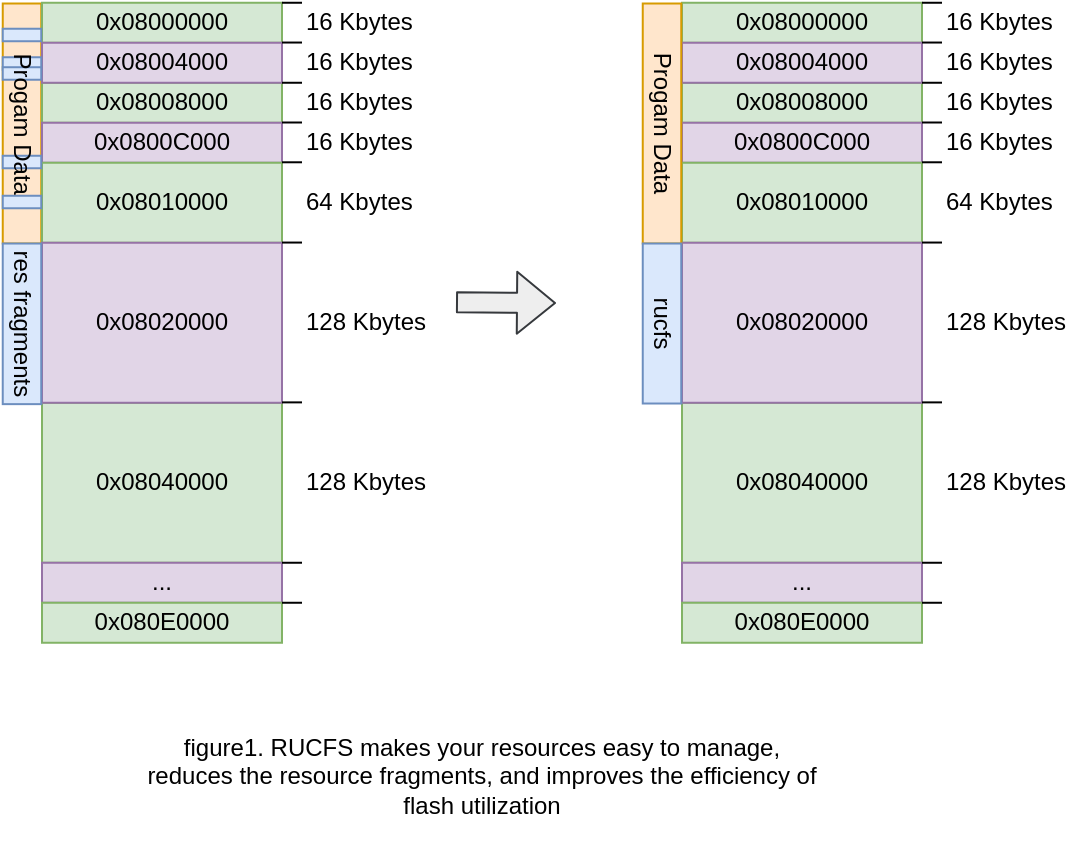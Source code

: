 <mxfile version="14.1.8" type="device"><diagram id="dPW_VEQWd1ToYqBqaBXm" name="Page-1"><mxGraphModel dx="833" dy="632" grid="1" gridSize="10" guides="1" tooltips="1" connect="0" arrows="1" fold="1" page="1" pageScale="1" pageWidth="583" pageHeight="413" math="0" shadow="0"><root><mxCell id="0"/><mxCell id="1" parent="0"/><mxCell id="cApKpZn_BZcvWBGDJMRW-71" value="" style="rounded=0;whiteSpace=wrap;html=1;shadow=0;strokeWidth=1;fillColor=#ffe6cc;align=center;strokeColor=#d79b00;rotation=90;" vertex="1" parent="1"><mxGeometry x="-10" y="91.13" width="120" height="19.25" as="geometry"/></mxCell><mxCell id="cApKpZn_BZcvWBGDJMRW-2" value="0x08000000" style="rounded=0;whiteSpace=wrap;html=1;fillColor=#d5e8d4;strokeColor=#82b366;" vertex="1" parent="1"><mxGeometry x="380" y="40.38" width="120" height="20" as="geometry"/></mxCell><mxCell id="cApKpZn_BZcvWBGDJMRW-3" value="0x08008000" style="rounded=0;whiteSpace=wrap;html=1;fillColor=#d5e8d4;strokeColor=#82b366;" vertex="1" parent="1"><mxGeometry x="380" y="80.38" width="120" height="20" as="geometry"/></mxCell><mxCell id="cApKpZn_BZcvWBGDJMRW-4" value="0x08004000" style="rounded=0;whiteSpace=wrap;html=1;fillColor=#e1d5e7;strokeColor=#9673a6;" vertex="1" parent="1"><mxGeometry x="380" y="60.38" width="120" height="20" as="geometry"/></mxCell><mxCell id="cApKpZn_BZcvWBGDJMRW-5" value="0x0800C000" style="rounded=0;whiteSpace=wrap;html=1;fillColor=#e1d5e7;strokeColor=#9673a6;" vertex="1" parent="1"><mxGeometry x="380" y="100.38" width="120" height="20" as="geometry"/></mxCell><mxCell id="cApKpZn_BZcvWBGDJMRW-6" value="0x08010000" style="rounded=0;whiteSpace=wrap;html=1;fillColor=#d5e8d4;strokeColor=#82b366;" vertex="1" parent="1"><mxGeometry x="380" y="120.38" width="120" height="40" as="geometry"/></mxCell><mxCell id="cApKpZn_BZcvWBGDJMRW-7" value="0x08040000" style="rounded=0;whiteSpace=wrap;html=1;fillColor=#d5e8d4;strokeColor=#82b366;" vertex="1" parent="1"><mxGeometry x="380" y="240.38" width="120" height="80" as="geometry"/></mxCell><mxCell id="cApKpZn_BZcvWBGDJMRW-8" value="0x08020000" style="rounded=0;whiteSpace=wrap;html=1;fillColor=#e1d5e7;strokeColor=#9673a6;" vertex="1" parent="1"><mxGeometry x="380" y="160.38" width="120" height="80" as="geometry"/></mxCell><mxCell id="cApKpZn_BZcvWBGDJMRW-9" value="..." style="rounded=0;whiteSpace=wrap;html=1;fillColor=#e1d5e7;strokeColor=#9673a6;" vertex="1" parent="1"><mxGeometry x="380" y="320.38" width="120" height="20" as="geometry"/></mxCell><mxCell id="cApKpZn_BZcvWBGDJMRW-10" value="0x080E0000" style="rounded=0;whiteSpace=wrap;html=1;fillColor=#d5e8d4;strokeColor=#82b366;" vertex="1" parent="1"><mxGeometry x="380" y="340.38" width="120" height="20" as="geometry"/></mxCell><mxCell id="cApKpZn_BZcvWBGDJMRW-15" value="64 Kbytes" style="text;html=1;strokeColor=none;fillColor=none;align=left;verticalAlign=middle;whiteSpace=wrap;rounded=0;" vertex="1" parent="1"><mxGeometry x="510" y="130.38" width="70" height="20" as="geometry"/></mxCell><mxCell id="cApKpZn_BZcvWBGDJMRW-16" value="16 Kbytes" style="text;html=1;strokeColor=none;fillColor=none;align=left;verticalAlign=middle;whiteSpace=wrap;rounded=0;" vertex="1" parent="1"><mxGeometry x="510" y="40.38" width="70" height="20" as="geometry"/></mxCell><mxCell id="cApKpZn_BZcvWBGDJMRW-20" value="16 Kbytes" style="text;html=1;strokeColor=none;fillColor=none;align=left;verticalAlign=middle;whiteSpace=wrap;rounded=0;" vertex="1" parent="1"><mxGeometry x="510" y="60.38" width="70" height="20" as="geometry"/></mxCell><mxCell id="cApKpZn_BZcvWBGDJMRW-21" value="16 Kbytes" style="text;html=1;strokeColor=none;fillColor=none;align=left;verticalAlign=middle;whiteSpace=wrap;rounded=0;" vertex="1" parent="1"><mxGeometry x="510" y="80.38" width="70" height="20" as="geometry"/></mxCell><mxCell id="cApKpZn_BZcvWBGDJMRW-22" value="16 Kbytes" style="text;html=1;strokeColor=none;fillColor=none;align=left;verticalAlign=middle;whiteSpace=wrap;rounded=0;" vertex="1" parent="1"><mxGeometry x="510" y="100.38" width="70" height="20" as="geometry"/></mxCell><mxCell id="cApKpZn_BZcvWBGDJMRW-23" value="128 Kbytes" style="text;html=1;strokeColor=none;fillColor=none;align=left;verticalAlign=middle;whiteSpace=wrap;rounded=0;" vertex="1" parent="1"><mxGeometry x="510" y="190.38" width="70" height="20" as="geometry"/></mxCell><mxCell id="cApKpZn_BZcvWBGDJMRW-24" value="128 Kbytes" style="text;html=1;strokeColor=none;fillColor=none;align=left;verticalAlign=middle;whiteSpace=wrap;rounded=0;" vertex="1" parent="1"><mxGeometry x="510" y="270.38" width="70" height="20" as="geometry"/></mxCell><mxCell id="cApKpZn_BZcvWBGDJMRW-30" value="" style="endArrow=none;html=1;" edge="1" parent="1"><mxGeometry width="50" height="50" relative="1" as="geometry"><mxPoint x="500" y="40.38" as="sourcePoint"/><mxPoint x="510" y="40.38" as="targetPoint"/></mxGeometry></mxCell><mxCell id="cApKpZn_BZcvWBGDJMRW-31" value="" style="endArrow=none;html=1;" edge="1" parent="1"><mxGeometry width="50" height="50" relative="1" as="geometry"><mxPoint x="500" y="60.27" as="sourcePoint"/><mxPoint x="510" y="60.27" as="targetPoint"/></mxGeometry></mxCell><mxCell id="cApKpZn_BZcvWBGDJMRW-32" value="" style="endArrow=none;html=1;" edge="1" parent="1"><mxGeometry width="50" height="50" relative="1" as="geometry"><mxPoint x="500" y="80.38" as="sourcePoint"/><mxPoint x="510" y="80.38" as="targetPoint"/></mxGeometry></mxCell><mxCell id="cApKpZn_BZcvWBGDJMRW-33" value="" style="endArrow=none;html=1;" edge="1" parent="1"><mxGeometry width="50" height="50" relative="1" as="geometry"><mxPoint x="500" y="100.25" as="sourcePoint"/><mxPoint x="510" y="100.25" as="targetPoint"/></mxGeometry></mxCell><mxCell id="cApKpZn_BZcvWBGDJMRW-34" value="" style="endArrow=none;html=1;" edge="1" parent="1"><mxGeometry width="50" height="50" relative="1" as="geometry"><mxPoint x="500" y="120.14" as="sourcePoint"/><mxPoint x="510" y="120.14" as="targetPoint"/></mxGeometry></mxCell><mxCell id="cApKpZn_BZcvWBGDJMRW-35" value="" style="endArrow=none;html=1;" edge="1" parent="1"><mxGeometry width="50" height="50" relative="1" as="geometry"><mxPoint x="500" y="160.27" as="sourcePoint"/><mxPoint x="510" y="160.27" as="targetPoint"/></mxGeometry></mxCell><mxCell id="cApKpZn_BZcvWBGDJMRW-39" value="" style="endArrow=none;html=1;" edge="1" parent="1"><mxGeometry width="50" height="50" relative="1" as="geometry"><mxPoint x="500" y="240.19" as="sourcePoint"/><mxPoint x="510" y="240.19" as="targetPoint"/></mxGeometry></mxCell><mxCell id="cApKpZn_BZcvWBGDJMRW-40" value="" style="endArrow=none;html=1;" edge="1" parent="1"><mxGeometry width="50" height="50" relative="1" as="geometry"><mxPoint x="500" y="320.38" as="sourcePoint"/><mxPoint x="510" y="320.38" as="targetPoint"/></mxGeometry></mxCell><mxCell id="cApKpZn_BZcvWBGDJMRW-41" value="" style="endArrow=none;html=1;" edge="1" parent="1"><mxGeometry width="50" height="50" relative="1" as="geometry"><mxPoint x="500" y="340.38" as="sourcePoint"/><mxPoint x="510" y="340.38" as="targetPoint"/></mxGeometry></mxCell><mxCell id="cApKpZn_BZcvWBGDJMRW-44" value="Progam Data" style="rounded=0;whiteSpace=wrap;html=1;shadow=0;strokeWidth=1;fillColor=#ffe6cc;align=center;strokeColor=#d79b00;rotation=90;" vertex="1" parent="1"><mxGeometry x="310" y="91.13" width="120" height="19.25" as="geometry"/></mxCell><mxCell id="cApKpZn_BZcvWBGDJMRW-45" value="rucfs" style="rounded=0;whiteSpace=wrap;html=1;shadow=0;strokeWidth=1;fillColor=#dae8fc;align=center;strokeColor=#6c8ebf;rotation=90;" vertex="1" parent="1"><mxGeometry x="330" y="191.13" width="80" height="19.25" as="geometry"/></mxCell><mxCell id="cApKpZn_BZcvWBGDJMRW-46" value="0x08000000" style="rounded=0;whiteSpace=wrap;html=1;fillColor=#d5e8d4;strokeColor=#82b366;" vertex="1" parent="1"><mxGeometry x="60" y="40.38" width="120" height="20" as="geometry"/></mxCell><mxCell id="cApKpZn_BZcvWBGDJMRW-47" value="0x08008000" style="rounded=0;whiteSpace=wrap;html=1;fillColor=#d5e8d4;strokeColor=#82b366;" vertex="1" parent="1"><mxGeometry x="60" y="80.38" width="120" height="20" as="geometry"/></mxCell><mxCell id="cApKpZn_BZcvWBGDJMRW-48" value="0x08004000" style="rounded=0;whiteSpace=wrap;html=1;fillColor=#e1d5e7;strokeColor=#9673a6;" vertex="1" parent="1"><mxGeometry x="60" y="60.38" width="120" height="20" as="geometry"/></mxCell><mxCell id="cApKpZn_BZcvWBGDJMRW-49" value="0x0800C000" style="rounded=0;whiteSpace=wrap;html=1;fillColor=#e1d5e7;strokeColor=#9673a6;" vertex="1" parent="1"><mxGeometry x="60" y="100.38" width="120" height="20" as="geometry"/></mxCell><mxCell id="cApKpZn_BZcvWBGDJMRW-50" value="0x08010000" style="rounded=0;whiteSpace=wrap;html=1;fillColor=#d5e8d4;strokeColor=#82b366;" vertex="1" parent="1"><mxGeometry x="60" y="120.38" width="120" height="40" as="geometry"/></mxCell><mxCell id="cApKpZn_BZcvWBGDJMRW-51" value="0x08040000" style="rounded=0;whiteSpace=wrap;html=1;fillColor=#d5e8d4;strokeColor=#82b366;" vertex="1" parent="1"><mxGeometry x="60" y="240.38" width="120" height="80" as="geometry"/></mxCell><mxCell id="cApKpZn_BZcvWBGDJMRW-52" value="0x08020000" style="rounded=0;whiteSpace=wrap;html=1;fillColor=#e1d5e7;strokeColor=#9673a6;" vertex="1" parent="1"><mxGeometry x="60" y="160.38" width="120" height="80" as="geometry"/></mxCell><mxCell id="cApKpZn_BZcvWBGDJMRW-53" value="..." style="rounded=0;whiteSpace=wrap;html=1;fillColor=#e1d5e7;strokeColor=#9673a6;" vertex="1" parent="1"><mxGeometry x="60" y="320.38" width="120" height="20" as="geometry"/></mxCell><mxCell id="cApKpZn_BZcvWBGDJMRW-54" value="0x080E0000" style="rounded=0;whiteSpace=wrap;html=1;fillColor=#d5e8d4;strokeColor=#82b366;" vertex="1" parent="1"><mxGeometry x="60" y="340.38" width="120" height="20" as="geometry"/></mxCell><mxCell id="cApKpZn_BZcvWBGDJMRW-55" value="64 Kbytes" style="text;html=1;strokeColor=none;fillColor=none;align=left;verticalAlign=middle;whiteSpace=wrap;rounded=0;" vertex="1" parent="1"><mxGeometry x="190" y="130.38" width="70" height="20" as="geometry"/></mxCell><mxCell id="cApKpZn_BZcvWBGDJMRW-56" value="16 Kbytes" style="text;html=1;strokeColor=none;fillColor=none;align=left;verticalAlign=middle;whiteSpace=wrap;rounded=0;" vertex="1" parent="1"><mxGeometry x="190" y="40.38" width="70" height="20" as="geometry"/></mxCell><mxCell id="cApKpZn_BZcvWBGDJMRW-57" value="16 Kbytes" style="text;html=1;strokeColor=none;fillColor=none;align=left;verticalAlign=middle;whiteSpace=wrap;rounded=0;" vertex="1" parent="1"><mxGeometry x="190" y="60.38" width="70" height="20" as="geometry"/></mxCell><mxCell id="cApKpZn_BZcvWBGDJMRW-58" value="16 Kbytes" style="text;html=1;strokeColor=none;fillColor=none;align=left;verticalAlign=middle;whiteSpace=wrap;rounded=0;" vertex="1" parent="1"><mxGeometry x="190" y="80.38" width="70" height="20" as="geometry"/></mxCell><mxCell id="cApKpZn_BZcvWBGDJMRW-59" value="16 Kbytes" style="text;html=1;strokeColor=none;fillColor=none;align=left;verticalAlign=middle;whiteSpace=wrap;rounded=0;" vertex="1" parent="1"><mxGeometry x="190" y="100.38" width="70" height="20" as="geometry"/></mxCell><mxCell id="cApKpZn_BZcvWBGDJMRW-60" value="128 Kbytes" style="text;html=1;strokeColor=none;fillColor=none;align=left;verticalAlign=middle;whiteSpace=wrap;rounded=0;" vertex="1" parent="1"><mxGeometry x="190" y="190.38" width="70" height="20" as="geometry"/></mxCell><mxCell id="cApKpZn_BZcvWBGDJMRW-61" value="128 Kbytes" style="text;html=1;strokeColor=none;fillColor=none;align=left;verticalAlign=middle;whiteSpace=wrap;rounded=0;" vertex="1" parent="1"><mxGeometry x="190" y="270.38" width="70" height="20" as="geometry"/></mxCell><mxCell id="cApKpZn_BZcvWBGDJMRW-62" value="" style="endArrow=none;html=1;" edge="1" parent="1"><mxGeometry width="50" height="50" relative="1" as="geometry"><mxPoint x="180" y="40.38" as="sourcePoint"/><mxPoint x="190" y="40.38" as="targetPoint"/></mxGeometry></mxCell><mxCell id="cApKpZn_BZcvWBGDJMRW-63" value="" style="endArrow=none;html=1;" edge="1" parent="1"><mxGeometry width="50" height="50" relative="1" as="geometry"><mxPoint x="180" y="60.27" as="sourcePoint"/><mxPoint x="190" y="60.27" as="targetPoint"/></mxGeometry></mxCell><mxCell id="cApKpZn_BZcvWBGDJMRW-64" value="" style="endArrow=none;html=1;" edge="1" parent="1"><mxGeometry width="50" height="50" relative="1" as="geometry"><mxPoint x="180" y="80.38" as="sourcePoint"/><mxPoint x="190" y="80.38" as="targetPoint"/></mxGeometry></mxCell><mxCell id="cApKpZn_BZcvWBGDJMRW-65" value="" style="endArrow=none;html=1;" edge="1" parent="1"><mxGeometry width="50" height="50" relative="1" as="geometry"><mxPoint x="180" y="100.25" as="sourcePoint"/><mxPoint x="190" y="100.25" as="targetPoint"/></mxGeometry></mxCell><mxCell id="cApKpZn_BZcvWBGDJMRW-66" value="" style="endArrow=none;html=1;" edge="1" parent="1"><mxGeometry width="50" height="50" relative="1" as="geometry"><mxPoint x="180" y="120.14" as="sourcePoint"/><mxPoint x="190" y="120.14" as="targetPoint"/></mxGeometry></mxCell><mxCell id="cApKpZn_BZcvWBGDJMRW-67" value="" style="endArrow=none;html=1;" edge="1" parent="1"><mxGeometry width="50" height="50" relative="1" as="geometry"><mxPoint x="180" y="160.27" as="sourcePoint"/><mxPoint x="190" y="160.27" as="targetPoint"/></mxGeometry></mxCell><mxCell id="cApKpZn_BZcvWBGDJMRW-68" value="" style="endArrow=none;html=1;" edge="1" parent="1"><mxGeometry width="50" height="50" relative="1" as="geometry"><mxPoint x="180" y="240.19" as="sourcePoint"/><mxPoint x="190" y="240.19" as="targetPoint"/></mxGeometry></mxCell><mxCell id="cApKpZn_BZcvWBGDJMRW-69" value="" style="endArrow=none;html=1;" edge="1" parent="1"><mxGeometry width="50" height="50" relative="1" as="geometry"><mxPoint x="180" y="320.38" as="sourcePoint"/><mxPoint x="190" y="320.38" as="targetPoint"/></mxGeometry></mxCell><mxCell id="cApKpZn_BZcvWBGDJMRW-70" value="" style="endArrow=none;html=1;" edge="1" parent="1"><mxGeometry width="50" height="50" relative="1" as="geometry"><mxPoint x="180" y="340.38" as="sourcePoint"/><mxPoint x="190" y="340.38" as="targetPoint"/></mxGeometry></mxCell><mxCell id="cApKpZn_BZcvWBGDJMRW-72" value="res fragments" style="rounded=0;whiteSpace=wrap;html=1;shadow=0;strokeWidth=1;fillColor=#dae8fc;align=center;strokeColor=#6c8ebf;rotation=90;" vertex="1" parent="1"><mxGeometry x="9.84" y="191.29" width="80.31" height="19.25" as="geometry"/></mxCell><mxCell id="cApKpZn_BZcvWBGDJMRW-75" value="" style="rounded=0;whiteSpace=wrap;html=1;shadow=0;strokeWidth=1;fillColor=#dae8fc;align=center;strokeColor=#6c8ebf;rotation=90;" vertex="1" parent="1"><mxGeometry x="46.88" y="46.87" width="6.25" height="19.25" as="geometry"/></mxCell><mxCell id="cApKpZn_BZcvWBGDJMRW-76" value="" style="rounded=0;whiteSpace=wrap;html=1;shadow=0;strokeWidth=1;fillColor=#dae8fc;align=center;strokeColor=#6c8ebf;rotation=90;" vertex="1" parent="1"><mxGeometry x="46.88" y="61.13" width="6.25" height="19.25" as="geometry"/></mxCell><mxCell id="cApKpZn_BZcvWBGDJMRW-77" value="" style="rounded=0;whiteSpace=wrap;html=1;shadow=0;strokeWidth=1;fillColor=#dae8fc;align=center;strokeColor=#6c8ebf;rotation=90;" vertex="1" parent="1"><mxGeometry x="46.87" y="66.12" width="6.25" height="19.25" as="geometry"/></mxCell><mxCell id="cApKpZn_BZcvWBGDJMRW-78" value="" style="rounded=0;whiteSpace=wrap;html=1;shadow=0;strokeWidth=1;fillColor=#dae8fc;align=center;strokeColor=#6c8ebf;rotation=90;" vertex="1" parent="1"><mxGeometry x="46.87" y="110.38" width="6.25" height="19.25" as="geometry"/></mxCell><mxCell id="cApKpZn_BZcvWBGDJMRW-79" value="" style="rounded=0;whiteSpace=wrap;html=1;shadow=0;strokeWidth=1;fillColor=#dae8fc;align=center;strokeColor=#6c8ebf;rotation=90;" vertex="1" parent="1"><mxGeometry x="46.88" y="130.38" width="6.25" height="19.25" as="geometry"/></mxCell><mxCell id="cApKpZn_BZcvWBGDJMRW-80" value="Progam Data" style="text;html=1;strokeColor=none;fillColor=none;align=center;verticalAlign=middle;whiteSpace=wrap;rounded=0;shadow=0;rotation=90;" vertex="1" parent="1"><mxGeometry x="10.01" y="91.13" width="80" height="20" as="geometry"/></mxCell><mxCell id="cApKpZn_BZcvWBGDJMRW-81" value="" style="shape=flexArrow;endArrow=classic;html=1;fillColor=#eeeeee;strokeColor=#36393d;" edge="1" parent="1"><mxGeometry width="50" height="50" relative="1" as="geometry"><mxPoint x="267" y="190.13" as="sourcePoint"/><mxPoint x="317" y="190.51" as="targetPoint"/></mxGeometry></mxCell><mxCell id="cApKpZn_BZcvWBGDJMRW-82" value="figure1. RUCFS&lt;b&gt; &lt;/b&gt;makes your resources easy to manage, reduces the resource fragments, and improves the efficiency of flash utilization" style="text;html=1;strokeColor=none;fillColor=none;align=center;verticalAlign=middle;whiteSpace=wrap;rounded=0;shadow=0;" vertex="1" parent="1"><mxGeometry x="110" y="393" width="340" height="67" as="geometry"/></mxCell></root></mxGraphModel></diagram></mxfile>